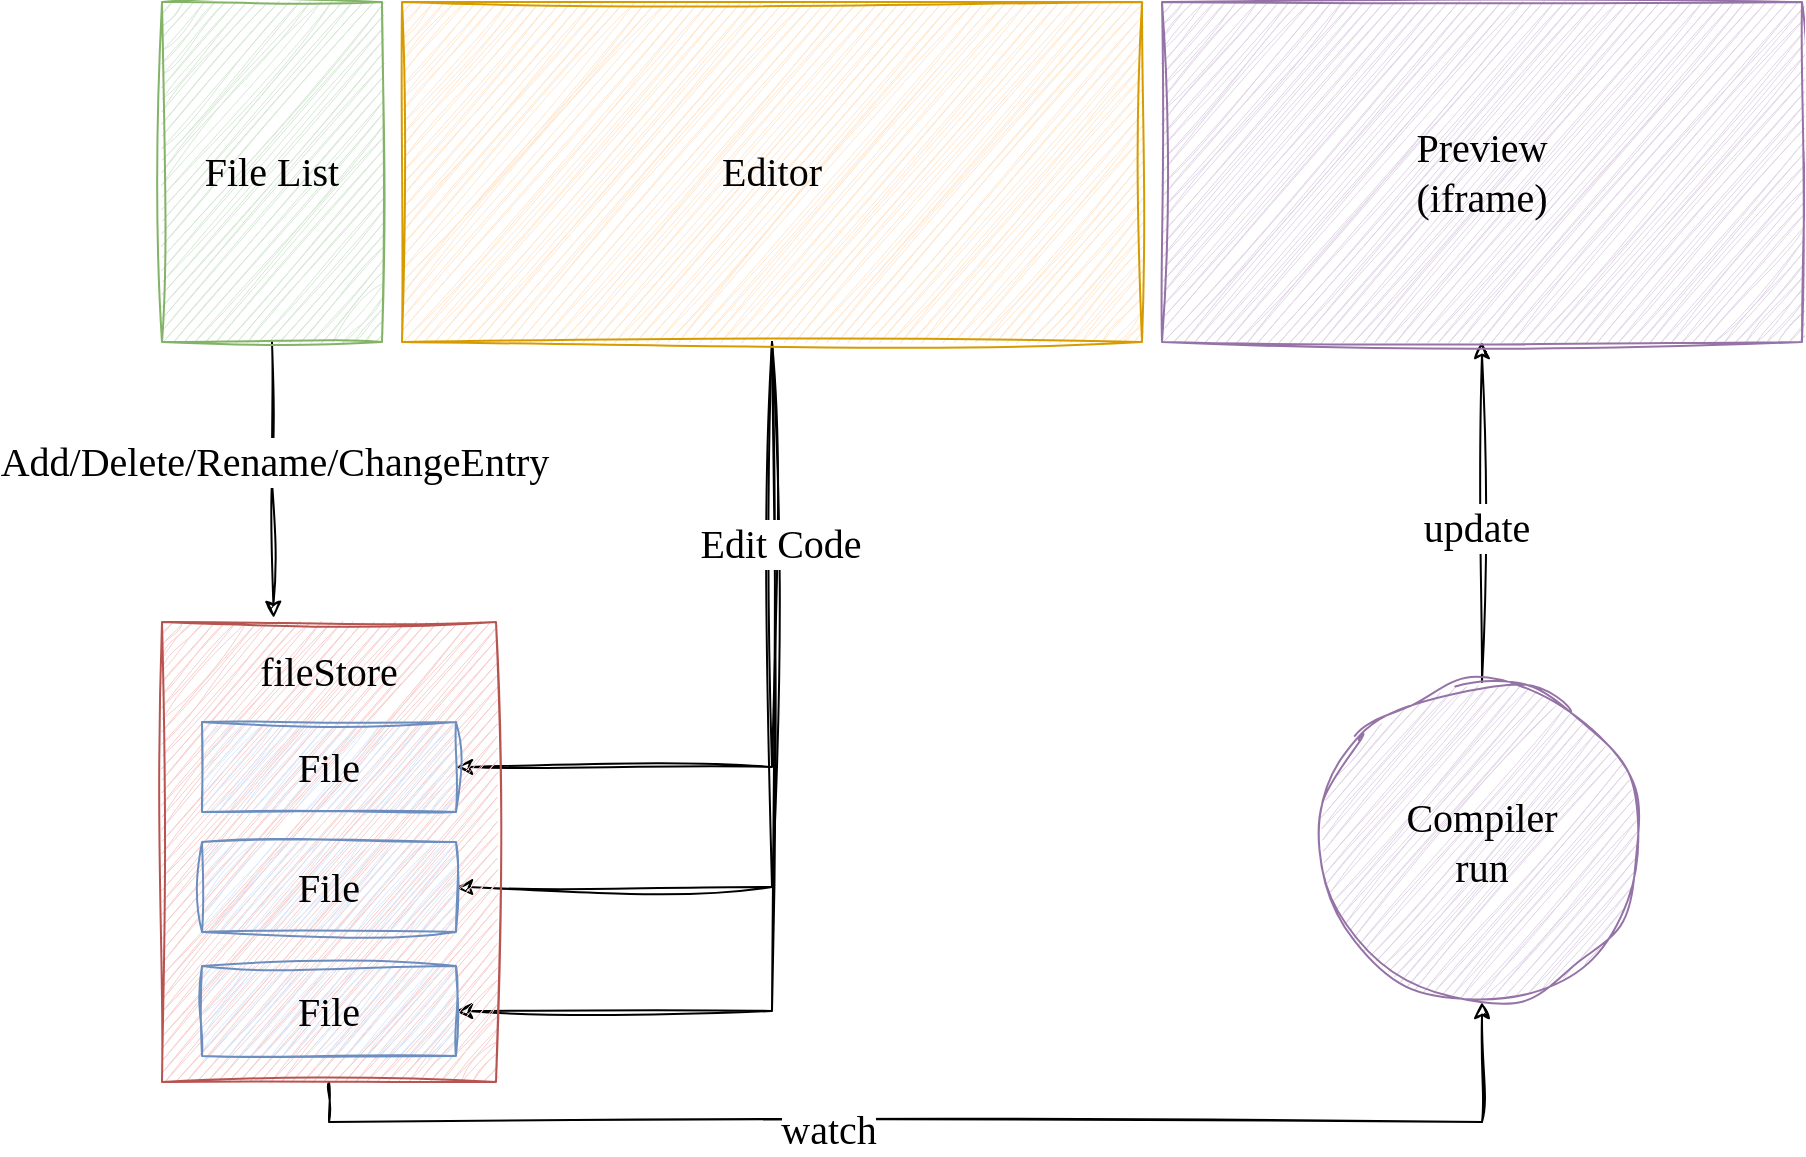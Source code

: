 <mxfile version="21.7.1" type="github">
  <diagram name="Page-1" id="pionsqpKZHJQi0cGghkE">
    <mxGraphModel dx="2073" dy="1222" grid="1" gridSize="10" guides="1" tooltips="1" connect="1" arrows="1" fold="1" page="1" pageScale="1" pageWidth="827" pageHeight="1169" math="0" shadow="0">
      <root>
        <mxCell id="0" />
        <mxCell id="1" parent="0" />
        <mxCell id="qivVjun7uS5Yy_yrhOOn-16" style="edgeStyle=orthogonalEdgeStyle;rounded=0;sketch=1;hachureGap=4;jiggle=2;curveFitting=1;orthogonalLoop=1;jettySize=auto;html=1;exitX=0.5;exitY=1;exitDx=0;exitDy=0;entryX=0.334;entryY=-0.009;entryDx=0;entryDy=0;entryPerimeter=0;fontFamily=Architects Daughter;fontSource=https%3A%2F%2Ffonts.googleapis.com%2Fcss%3Ffamily%3DArchitects%2BDaughter;fontSize=16;" edge="1" parent="1" source="qivVjun7uS5Yy_yrhOOn-6" target="qivVjun7uS5Yy_yrhOOn-9">
          <mxGeometry relative="1" as="geometry" />
        </mxCell>
        <mxCell id="qivVjun7uS5Yy_yrhOOn-17" value="&lt;font face=&quot;Comic Sans MS&quot;&gt;Add/Delete/Rename/ChangeEntry&lt;/font&gt;" style="edgeLabel;html=1;align=center;verticalAlign=middle;resizable=0;points=[];fontSize=20;fontFamily=Architects Daughter;" vertex="1" connectable="0" parent="qivVjun7uS5Yy_yrhOOn-16">
          <mxGeometry x="-0.146" y="1" relative="1" as="geometry">
            <mxPoint y="1" as="offset" />
          </mxGeometry>
        </mxCell>
        <mxCell id="qivVjun7uS5Yy_yrhOOn-6" value="&lt;font face=&quot;Comic Sans MS&quot;&gt;File List&lt;/font&gt;" style="rounded=0;whiteSpace=wrap;html=1;sketch=1;hachureGap=4;jiggle=2;curveFitting=1;fontFamily=Architects Daughter;fontSource=https%3A%2F%2Ffonts.googleapis.com%2Fcss%3Ffamily%3DArchitects%2BDaughter;fontSize=20;fillColor=#d5e8d4;strokeColor=#82b366;" vertex="1" parent="1">
          <mxGeometry x="273" y="210" width="110" height="170" as="geometry" />
        </mxCell>
        <mxCell id="qivVjun7uS5Yy_yrhOOn-18" style="edgeStyle=orthogonalEdgeStyle;rounded=0;sketch=1;hachureGap=4;jiggle=2;curveFitting=1;orthogonalLoop=1;jettySize=auto;html=1;exitX=0.5;exitY=1;exitDx=0;exitDy=0;entryX=1;entryY=0.5;entryDx=0;entryDy=0;fontFamily=Architects Daughter;fontSource=https%3A%2F%2Ffonts.googleapis.com%2Fcss%3Ffamily%3DArchitects%2BDaughter;fontSize=16;" edge="1" parent="1" source="qivVjun7uS5Yy_yrhOOn-7" target="qivVjun7uS5Yy_yrhOOn-13">
          <mxGeometry relative="1" as="geometry" />
        </mxCell>
        <mxCell id="qivVjun7uS5Yy_yrhOOn-19" style="edgeStyle=orthogonalEdgeStyle;rounded=0;sketch=1;hachureGap=4;jiggle=2;curveFitting=1;orthogonalLoop=1;jettySize=auto;html=1;exitX=0.5;exitY=1;exitDx=0;exitDy=0;entryX=1;entryY=0.5;entryDx=0;entryDy=0;fontFamily=Architects Daughter;fontSource=https%3A%2F%2Ffonts.googleapis.com%2Fcss%3Ffamily%3DArchitects%2BDaughter;fontSize=16;" edge="1" parent="1" source="qivVjun7uS5Yy_yrhOOn-7" target="qivVjun7uS5Yy_yrhOOn-14">
          <mxGeometry relative="1" as="geometry" />
        </mxCell>
        <mxCell id="qivVjun7uS5Yy_yrhOOn-21" style="edgeStyle=orthogonalEdgeStyle;rounded=0;sketch=1;hachureGap=4;jiggle=2;curveFitting=1;orthogonalLoop=1;jettySize=auto;html=1;exitX=0.5;exitY=1;exitDx=0;exitDy=0;entryX=1;entryY=0.5;entryDx=0;entryDy=0;fontFamily=Architects Daughter;fontSource=https%3A%2F%2Ffonts.googleapis.com%2Fcss%3Ffamily%3DArchitects%2BDaughter;fontSize=16;" edge="1" parent="1" source="qivVjun7uS5Yy_yrhOOn-7" target="qivVjun7uS5Yy_yrhOOn-15">
          <mxGeometry relative="1" as="geometry" />
        </mxCell>
        <mxCell id="qivVjun7uS5Yy_yrhOOn-22" value="&lt;font face=&quot;Comic Sans MS&quot;&gt;Edit Code&lt;/font&gt;" style="edgeLabel;html=1;align=center;verticalAlign=middle;resizable=0;points=[];fontSize=20;fontFamily=Architects Daughter;" vertex="1" connectable="0" parent="qivVjun7uS5Yy_yrhOOn-21">
          <mxGeometry x="-0.585" y="4" relative="1" as="geometry">
            <mxPoint y="-1" as="offset" />
          </mxGeometry>
        </mxCell>
        <mxCell id="qivVjun7uS5Yy_yrhOOn-7" value="&lt;font face=&quot;Comic Sans MS&quot;&gt;Editor&lt;/font&gt;" style="rounded=0;whiteSpace=wrap;html=1;sketch=1;hachureGap=4;jiggle=2;curveFitting=1;fontFamily=Architects Daughter;fontSource=https%3A%2F%2Ffonts.googleapis.com%2Fcss%3Ffamily%3DArchitects%2BDaughter;fontSize=20;fillColor=#ffe6cc;strokeColor=#d79b00;" vertex="1" parent="1">
          <mxGeometry x="393" y="210" width="370" height="170" as="geometry" />
        </mxCell>
        <mxCell id="qivVjun7uS5Yy_yrhOOn-24" style="edgeStyle=orthogonalEdgeStyle;rounded=0;sketch=1;hachureGap=4;jiggle=2;curveFitting=1;orthogonalLoop=1;jettySize=auto;html=1;exitX=0.5;exitY=1;exitDx=0;exitDy=0;entryX=0.5;entryY=1;entryDx=0;entryDy=0;fontFamily=Architects Daughter;fontSource=https%3A%2F%2Ffonts.googleapis.com%2Fcss%3Ffamily%3DArchitects%2BDaughter;fontSize=16;" edge="1" parent="1" source="qivVjun7uS5Yy_yrhOOn-9" target="qivVjun7uS5Yy_yrhOOn-23">
          <mxGeometry relative="1" as="geometry" />
        </mxCell>
        <mxCell id="qivVjun7uS5Yy_yrhOOn-25" value="&lt;font face=&quot;Comic Sans MS&quot;&gt;watch&lt;/font&gt;" style="edgeLabel;html=1;align=center;verticalAlign=middle;resizable=0;points=[];fontSize=20;fontFamily=Architects Daughter;" vertex="1" connectable="0" parent="qivVjun7uS5Yy_yrhOOn-24">
          <mxGeometry x="-0.178" y="-4" relative="1" as="geometry">
            <mxPoint x="-1" as="offset" />
          </mxGeometry>
        </mxCell>
        <mxCell id="qivVjun7uS5Yy_yrhOOn-9" value="" style="rounded=0;whiteSpace=wrap;html=1;sketch=1;hachureGap=4;jiggle=2;curveFitting=1;fontFamily=Architects Daughter;fontSource=https%3A%2F%2Ffonts.googleapis.com%2Fcss%3Ffamily%3DArchitects%2BDaughter;fontSize=20;fillColor=#f8cecc;strokeColor=#b85450;" vertex="1" parent="1">
          <mxGeometry x="273" y="520" width="167" height="230" as="geometry" />
        </mxCell>
        <mxCell id="qivVjun7uS5Yy_yrhOOn-10" value="&lt;font face=&quot;Comic Sans MS&quot;&gt;fileStore&lt;/font&gt;" style="text;html=1;strokeColor=none;fillColor=none;align=center;verticalAlign=middle;whiteSpace=wrap;rounded=0;fontSize=20;fontFamily=Architects Daughter;" vertex="1" parent="1">
          <mxGeometry x="303" y="530" width="107" height="30" as="geometry" />
        </mxCell>
        <mxCell id="qivVjun7uS5Yy_yrhOOn-13" value="&lt;font face=&quot;Comic Sans MS&quot;&gt;File&lt;/font&gt;" style="rounded=0;whiteSpace=wrap;html=1;sketch=1;hachureGap=4;jiggle=2;curveFitting=1;fontFamily=Architects Daughter;fontSource=https%3A%2F%2Ffonts.googleapis.com%2Fcss%3Ffamily%3DArchitects%2BDaughter;fontSize=20;fillColor=#dae8fc;strokeColor=#6c8ebf;" vertex="1" parent="1">
          <mxGeometry x="293" y="570" width="127" height="45" as="geometry" />
        </mxCell>
        <mxCell id="qivVjun7uS5Yy_yrhOOn-14" value="&lt;font face=&quot;Comic Sans MS&quot;&gt;File&lt;/font&gt;" style="rounded=0;whiteSpace=wrap;html=1;sketch=1;hachureGap=4;jiggle=2;curveFitting=1;fontFamily=Architects Daughter;fontSource=https%3A%2F%2Ffonts.googleapis.com%2Fcss%3Ffamily%3DArchitects%2BDaughter;fontSize=20;fillColor=#dae8fc;strokeColor=#6c8ebf;" vertex="1" parent="1">
          <mxGeometry x="293" y="630" width="127" height="45" as="geometry" />
        </mxCell>
        <mxCell id="qivVjun7uS5Yy_yrhOOn-15" value="&lt;font face=&quot;Comic Sans MS&quot;&gt;File&lt;/font&gt;" style="rounded=0;whiteSpace=wrap;html=1;sketch=1;hachureGap=4;jiggle=2;curveFitting=1;fontFamily=Architects Daughter;fontSource=https%3A%2F%2Ffonts.googleapis.com%2Fcss%3Ffamily%3DArchitects%2BDaughter;fontSize=20;fillColor=#dae8fc;strokeColor=#6c8ebf;" vertex="1" parent="1">
          <mxGeometry x="293" y="692" width="127" height="45" as="geometry" />
        </mxCell>
        <mxCell id="qivVjun7uS5Yy_yrhOOn-27" style="edgeStyle=orthogonalEdgeStyle;rounded=0;sketch=1;hachureGap=4;jiggle=2;curveFitting=1;orthogonalLoop=1;jettySize=auto;html=1;exitX=0.5;exitY=0;exitDx=0;exitDy=0;entryX=0.5;entryY=1;entryDx=0;entryDy=0;fontFamily=Architects Daughter;fontSource=https%3A%2F%2Ffonts.googleapis.com%2Fcss%3Ffamily%3DArchitects%2BDaughter;fontSize=16;" edge="1" parent="1" source="qivVjun7uS5Yy_yrhOOn-23" target="qivVjun7uS5Yy_yrhOOn-26">
          <mxGeometry relative="1" as="geometry" />
        </mxCell>
        <mxCell id="qivVjun7uS5Yy_yrhOOn-28" value="&lt;font face=&quot;Comic Sans MS&quot;&gt;update&lt;/font&gt;" style="edgeLabel;html=1;align=center;verticalAlign=middle;resizable=0;points=[];fontSize=20;fontFamily=Architects Daughter;" vertex="1" connectable="0" parent="qivVjun7uS5Yy_yrhOOn-27">
          <mxGeometry x="-0.084" y="3" relative="1" as="geometry">
            <mxPoint y="1" as="offset" />
          </mxGeometry>
        </mxCell>
        <mxCell id="qivVjun7uS5Yy_yrhOOn-23" value="&lt;font face=&quot;Comic Sans MS&quot;&gt;Compiler&lt;br&gt;run&lt;br&gt;&lt;/font&gt;" style="ellipse;whiteSpace=wrap;html=1;aspect=fixed;sketch=1;hachureGap=4;jiggle=2;curveFitting=1;fontFamily=Architects Daughter;fontSource=https%3A%2F%2Ffonts.googleapis.com%2Fcss%3Ffamily%3DArchitects%2BDaughter;fontSize=20;fillColor=#e1d5e7;strokeColor=#9673a6;" vertex="1" parent="1">
          <mxGeometry x="853" y="550" width="160" height="160" as="geometry" />
        </mxCell>
        <mxCell id="qivVjun7uS5Yy_yrhOOn-26" value="&lt;font face=&quot;Comic Sans MS&quot;&gt;Preview&lt;br&gt;(iframe)&lt;br&gt;&lt;/font&gt;" style="rounded=0;whiteSpace=wrap;html=1;sketch=1;hachureGap=4;jiggle=2;curveFitting=1;fontFamily=Architects Daughter;fontSource=https%3A%2F%2Ffonts.googleapis.com%2Fcss%3Ffamily%3DArchitects%2BDaughter;fontSize=20;fillColor=#e1d5e7;strokeColor=#9673a6;" vertex="1" parent="1">
          <mxGeometry x="773" y="210" width="320" height="170" as="geometry" />
        </mxCell>
      </root>
    </mxGraphModel>
  </diagram>
</mxfile>
